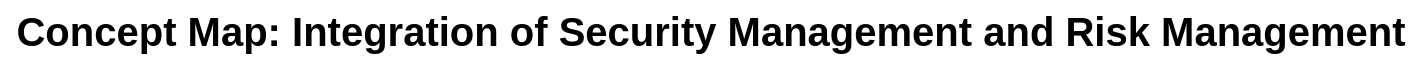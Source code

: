 <mxfile version="16.5.1" type="device"><diagram id="1ojoT8nvZwKgQhJBkWrx" name="Page-1"><mxGraphModel dx="868" dy="563" grid="1" gridSize="10" guides="1" tooltips="1" connect="1" arrows="1" fold="1" page="1" pageScale="1" pageWidth="850" pageHeight="1100" math="0" shadow="0"><root><mxCell id="0"/><mxCell id="1" parent="0"/><mxCell id="H6vt5uuEe_eWz99kGVW5-2" value="&lt;span style=&quot;border: 0px solid rgb(217, 217, 227); box-sizing: border-box; font-size: 20px;&quot;&gt;Concept Map: Integration of Security Management and Risk Management&lt;/span&gt;" style="text;html=1;align=center;verticalAlign=middle;resizable=0;points=[];autosize=1;strokeColor=none;fillColor=none;labelBackgroundColor=default;fontSize=20;fontStyle=1" vertex="1" parent="1"><mxGeometry x="185" y="45" width="710" height="30" as="geometry"/></mxCell></root></mxGraphModel></diagram></mxfile>